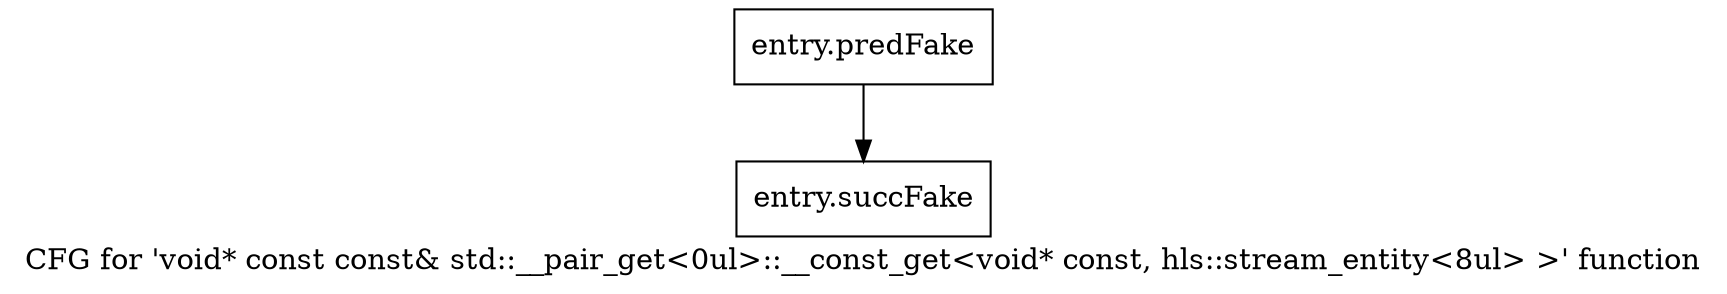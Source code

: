 digraph "CFG for 'void* const const& std::__pair_get\<0ul\>::__const_get\<void* const, hls::stream_entity\<8ul\> \>' function" {
	label="CFG for 'void* const const& std::__pair_get\<0ul\>::__const_get\<void* const, hls::stream_entity\<8ul\> \>' function";

	Node0x571c650 [shape=record,filename="",linenumber="",label="{entry.predFake}"];
	Node0x571c650 -> Node0x58cd530[ callList="" memoryops="" filename="/tools/Xilinx/Vitis_HLS/2023.1/tps/lnx64/gcc-8.3.0/lib/gcc/x86_64-pc-linux-gnu/8.3.0/../../../../include/c++/8.3.0/utility" execusionnum="0"];
	Node0x58cd530 [shape=record,filename="/tools/Xilinx/Vitis_HLS/2023.1/tps/lnx64/gcc-8.3.0/lib/gcc/x86_64-pc-linux-gnu/8.3.0/../../../../include/c++/8.3.0/utility",linenumber="182",label="{entry.succFake}"];
}
